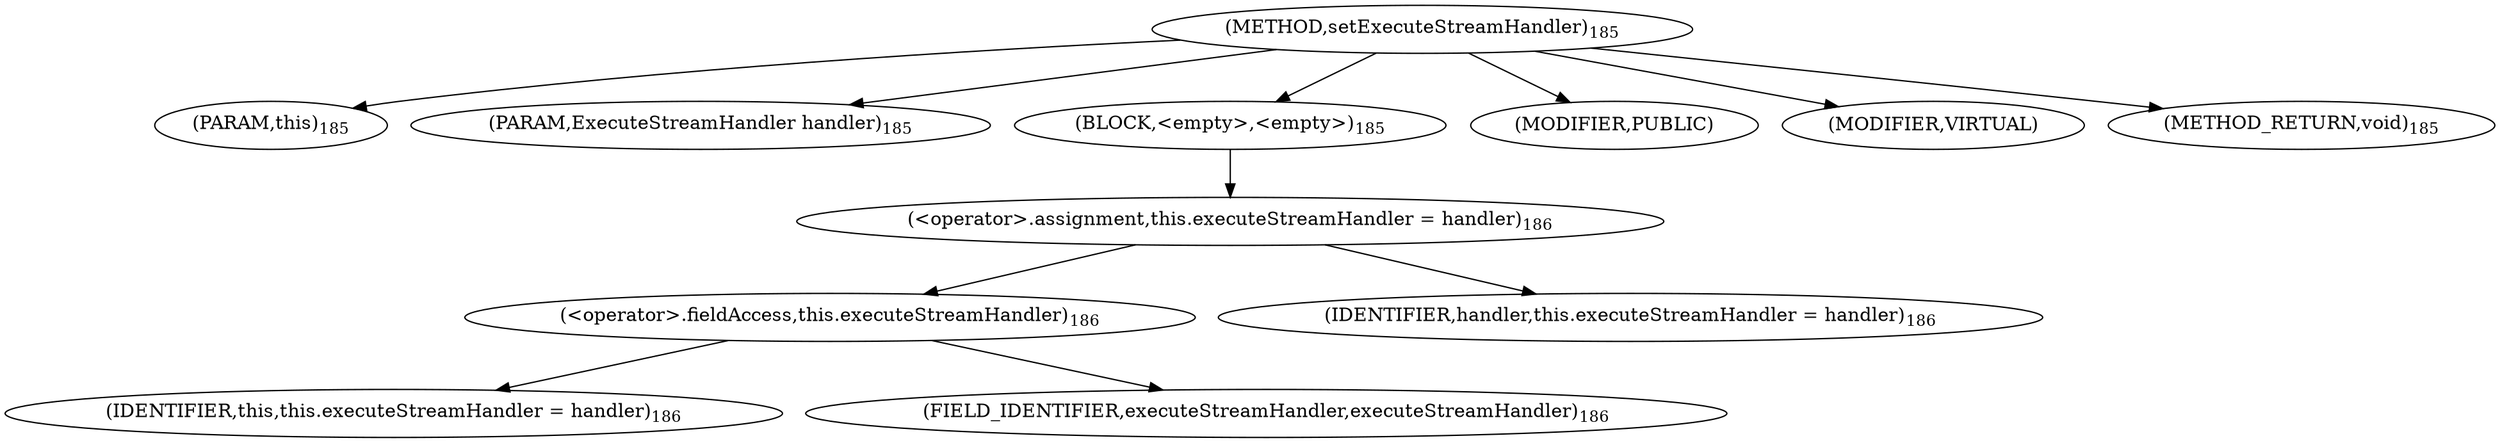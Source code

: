 digraph "setExecuteStreamHandler" {  
"267" [label = <(METHOD,setExecuteStreamHandler)<SUB>185</SUB>> ]
"6" [label = <(PARAM,this)<SUB>185</SUB>> ]
"268" [label = <(PARAM,ExecuteStreamHandler handler)<SUB>185</SUB>> ]
"269" [label = <(BLOCK,&lt;empty&gt;,&lt;empty&gt;)<SUB>185</SUB>> ]
"270" [label = <(&lt;operator&gt;.assignment,this.executeStreamHandler = handler)<SUB>186</SUB>> ]
"271" [label = <(&lt;operator&gt;.fieldAccess,this.executeStreamHandler)<SUB>186</SUB>> ]
"5" [label = <(IDENTIFIER,this,this.executeStreamHandler = handler)<SUB>186</SUB>> ]
"272" [label = <(FIELD_IDENTIFIER,executeStreamHandler,executeStreamHandler)<SUB>186</SUB>> ]
"273" [label = <(IDENTIFIER,handler,this.executeStreamHandler = handler)<SUB>186</SUB>> ]
"274" [label = <(MODIFIER,PUBLIC)> ]
"275" [label = <(MODIFIER,VIRTUAL)> ]
"276" [label = <(METHOD_RETURN,void)<SUB>185</SUB>> ]
  "267" -> "6" 
  "267" -> "268" 
  "267" -> "269" 
  "267" -> "274" 
  "267" -> "275" 
  "267" -> "276" 
  "269" -> "270" 
  "270" -> "271" 
  "270" -> "273" 
  "271" -> "5" 
  "271" -> "272" 
}
